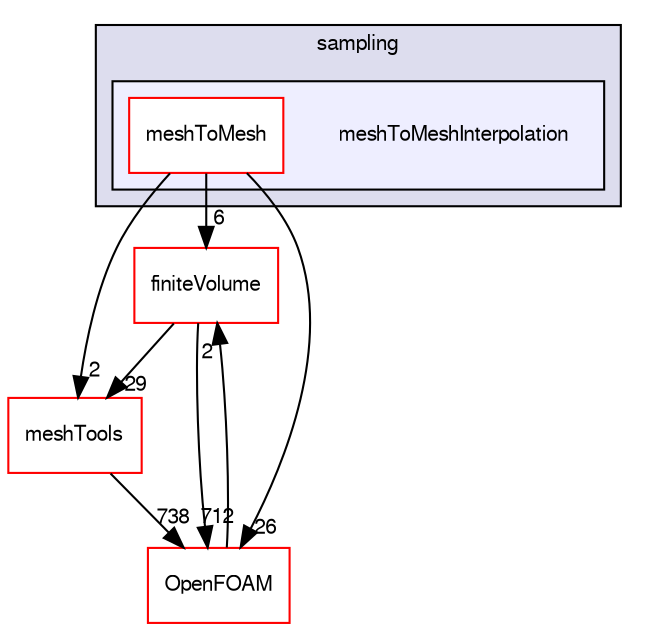 digraph "src/sampling/meshToMeshInterpolation" {
  bgcolor=transparent;
  compound=true
  node [ fontsize="10", fontname="FreeSans"];
  edge [ labelfontsize="10", labelfontname="FreeSans"];
  subgraph clusterdir_24a3817a3c61c11f04a0a72057522f4f {
    graph [ bgcolor="#ddddee", pencolor="black", label="sampling" fontname="FreeSans", fontsize="10", URL="dir_24a3817a3c61c11f04a0a72057522f4f.html"]
  subgraph clusterdir_66c85e6666ae98cb066561323b24c9c2 {
    graph [ bgcolor="#eeeeff", pencolor="black", label="" URL="dir_66c85e6666ae98cb066561323b24c9c2.html"];
    dir_66c85e6666ae98cb066561323b24c9c2 [shape=plaintext label="meshToMeshInterpolation"];
    dir_860e47575c7e7d299137ade26a1441d0 [shape=box label="meshToMesh" color="red" fillcolor="white" style="filled" URL="dir_860e47575c7e7d299137ade26a1441d0.html"];
  }
  }
  dir_9bd15774b555cf7259a6fa18f99fe99b [shape=box label="finiteVolume" color="red" URL="dir_9bd15774b555cf7259a6fa18f99fe99b.html"];
  dir_ae30ad0bef50cf391b24c614251bb9fd [shape=box label="meshTools" color="red" URL="dir_ae30ad0bef50cf391b24c614251bb9fd.html"];
  dir_c5473ff19b20e6ec4dfe5c310b3778a8 [shape=box label="OpenFOAM" color="red" URL="dir_c5473ff19b20e6ec4dfe5c310b3778a8.html"];
  dir_9bd15774b555cf7259a6fa18f99fe99b->dir_ae30ad0bef50cf391b24c614251bb9fd [headlabel="29", labeldistance=1.5 headhref="dir_000749_001586.html"];
  dir_9bd15774b555cf7259a6fa18f99fe99b->dir_c5473ff19b20e6ec4dfe5c310b3778a8 [headlabel="712", labeldistance=1.5 headhref="dir_000749_001732.html"];
  dir_860e47575c7e7d299137ade26a1441d0->dir_9bd15774b555cf7259a6fa18f99fe99b [headlabel="6", labeldistance=1.5 headhref="dir_002452_000749.html"];
  dir_860e47575c7e7d299137ade26a1441d0->dir_ae30ad0bef50cf391b24c614251bb9fd [headlabel="2", labeldistance=1.5 headhref="dir_002452_001586.html"];
  dir_860e47575c7e7d299137ade26a1441d0->dir_c5473ff19b20e6ec4dfe5c310b3778a8 [headlabel="26", labeldistance=1.5 headhref="dir_002452_001732.html"];
  dir_ae30ad0bef50cf391b24c614251bb9fd->dir_c5473ff19b20e6ec4dfe5c310b3778a8 [headlabel="738", labeldistance=1.5 headhref="dir_001586_001732.html"];
  dir_c5473ff19b20e6ec4dfe5c310b3778a8->dir_9bd15774b555cf7259a6fa18f99fe99b [headlabel="2", labeldistance=1.5 headhref="dir_001732_000749.html"];
}
